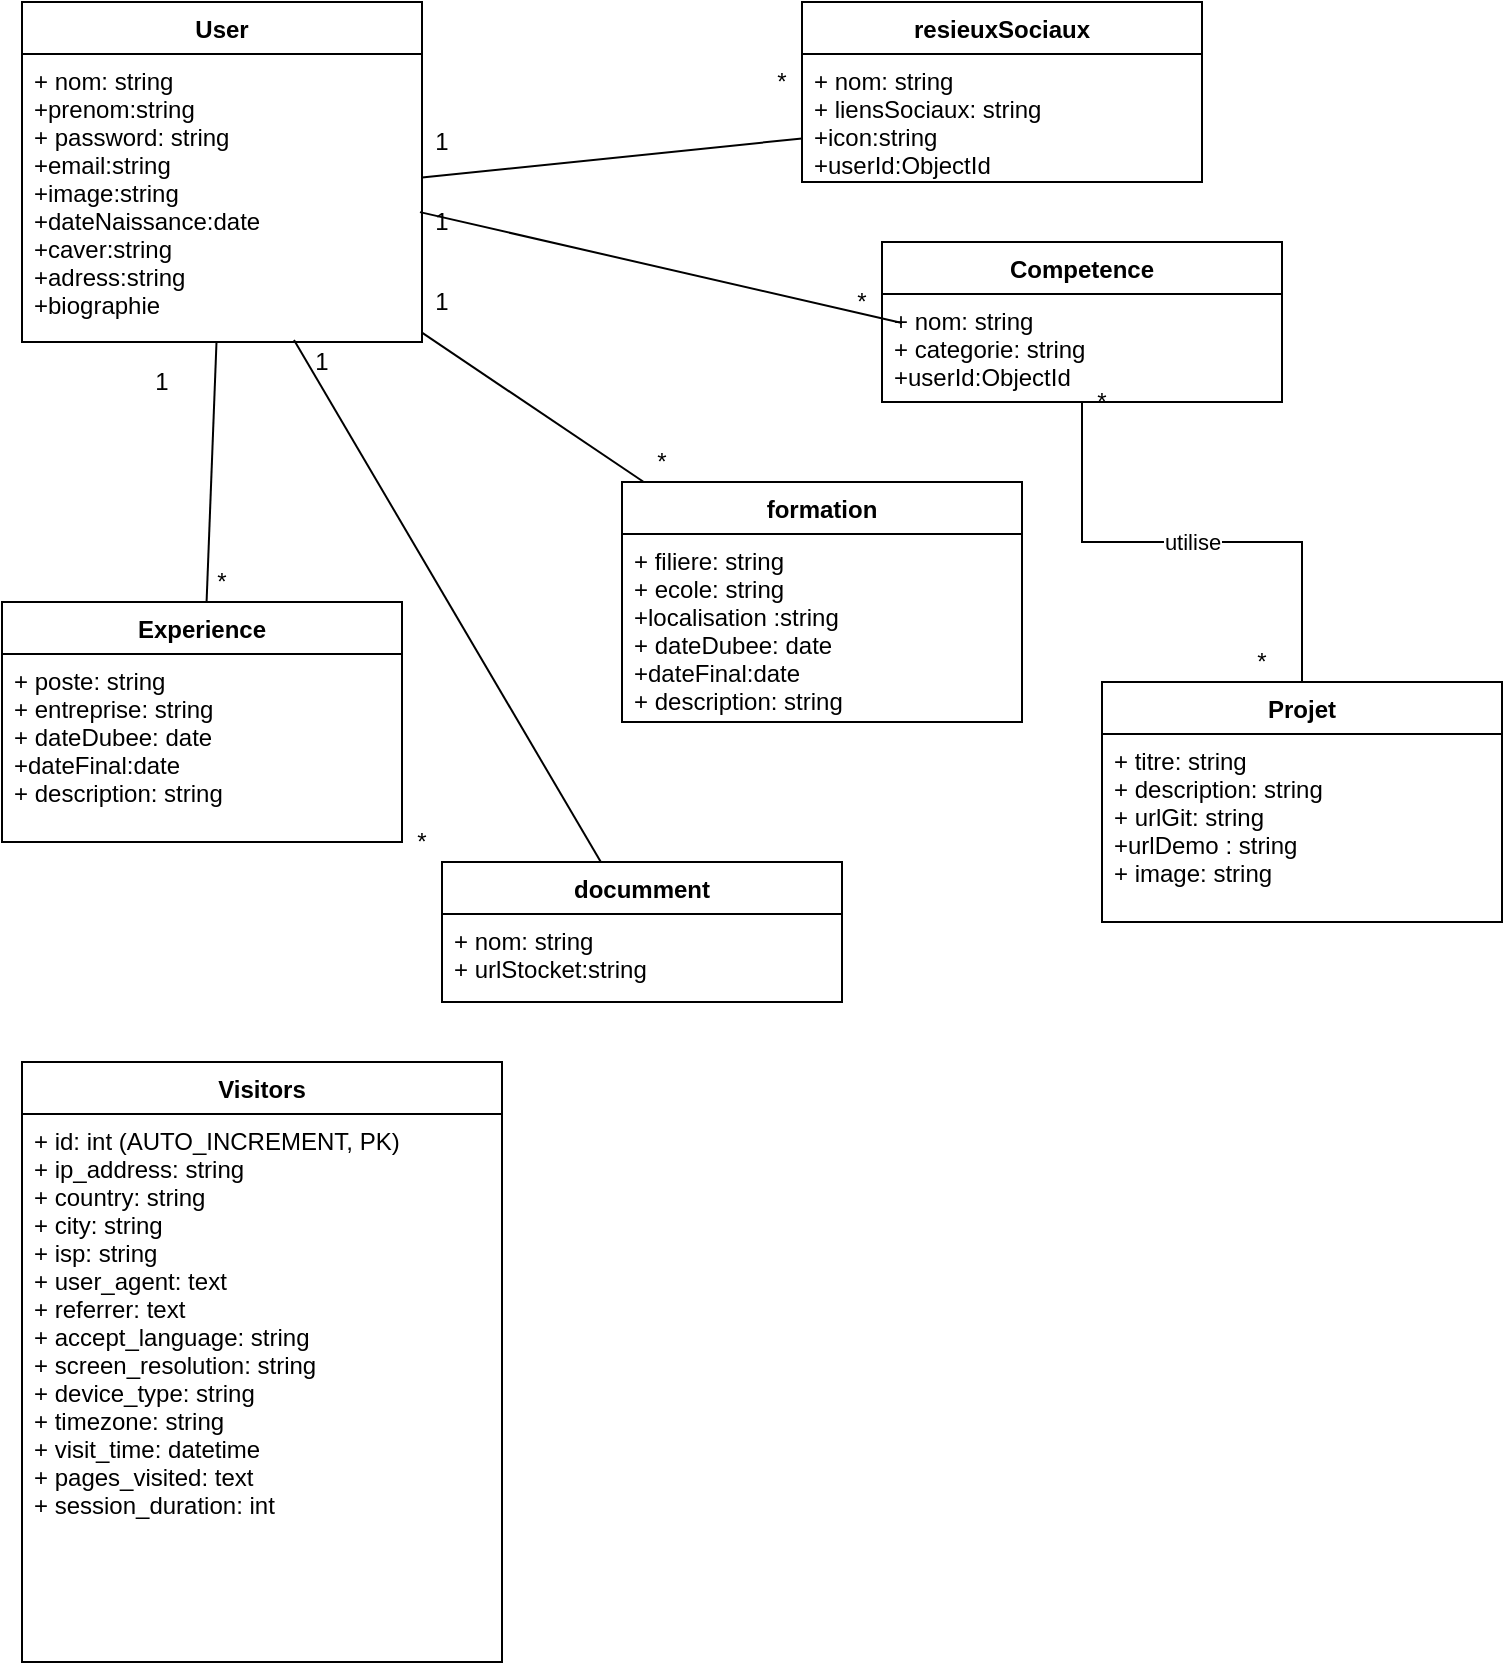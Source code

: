 <mxfile>
    <diagram id="class-diagram" name="Page-1">
        <mxGraphModel dx="762" dy="456" grid="1" gridSize="10" guides="1" tooltips="1" connect="1" arrows="1" fold="1" page="1" pageScale="1" pageWidth="827" pageHeight="1169" math="0" shadow="0">
            <root>
                <mxCell id="0"/>
                <mxCell id="1" parent="0"/>
                <mxCell id="user" value="User" style="swimlane;fontStyle=1;align=center;verticalAlign=top;childLayout=stackLayout;horizontal=1;startSize=26;horizontalStack=0;resizeParent=1;resizeParentMax=0;resizeLast=0;collapsible=1;marginBottom=0;" parent="1" vertex="1">
                    <mxGeometry x="40" y="40" width="200" height="170" as="geometry"/>
                </mxCell>
                <mxCell id="user-attr" value="+ nom: string&#xa;+prenom:string&#xa;+ password: string&#xa;+email:string&#xa;+image:string&#xa;+dateNaissance:date&#xa;+caver:string&#xa;+adress:string&#xa;+biographie&#xa;" style="text;strokeColor=none;fillColor=none;align=left;verticalAlign=top;spacingLeft=4;spacingRight=4;overflow=hidden;rotatable=0;points=[[0,0.5],[1,0.5]];portConstraint=eastwest;" parent="user" vertex="1">
                    <mxGeometry y="26" width="200" height="144" as="geometry"/>
                </mxCell>
                <mxCell id="profil" value="resieuxSociaux" style="swimlane;fontStyle=1;align=center;verticalAlign=top;childLayout=stackLayout;horizontal=1;startSize=26;horizontalStack=0;resizeParent=1;resizeParentMax=0;resizeLast=0;collapsible=1;marginBottom=0;" parent="1" vertex="1">
                    <mxGeometry x="430" y="40" width="200" height="90" as="geometry"/>
                </mxCell>
                <mxCell id="profil-attr" value="+ nom: string&#xa;+ liensSociaux: string&#xa;+icon:string&#xa;+userId:ObjectId" style="text;strokeColor=none;fillColor=none;align=left;verticalAlign=top;spacingLeft=4;spacingRight=4;overflow=hidden;rotatable=0;points=[[0,0.5],[1,0.5]];portConstraint=eastwest;" parent="profil" vertex="1">
                    <mxGeometry y="26" width="200" height="64" as="geometry"/>
                </mxCell>
                <mxCell id="experience" value="Experience" style="swimlane;fontStyle=1;align=center;verticalAlign=top;childLayout=stackLayout;horizontal=1;startSize=26;horizontalStack=0;resizeParent=1;resizeParentMax=0;resizeLast=0;collapsible=1;marginBottom=0;" parent="1" vertex="1">
                    <mxGeometry x="30" y="340" width="200" height="120" as="geometry"/>
                </mxCell>
                <mxCell id="experience-attr" value="+ poste: string&#xa;+ entreprise: string&#xa;+ dateDubee: date&#xa;+dateFinal:date&#xa;+ description: string" style="text;strokeColor=none;fillColor=none;align=left;verticalAlign=top;spacingLeft=4;spacingRight=4;overflow=hidden;rotatable=0;points=[[0,0.5],[1,0.5]];portConstraint=eastwest;" parent="experience" vertex="1">
                    <mxGeometry y="26" width="200" height="94" as="geometry"/>
                </mxCell>
                <mxCell id="competence" value="Competence" style="swimlane;fontStyle=1;align=center;verticalAlign=top;childLayout=stackLayout;horizontal=1;startSize=26;horizontalStack=0;resizeParent=1;resizeParentMax=0;resizeLast=0;collapsible=1;marginBottom=0;" parent="1" vertex="1">
                    <mxGeometry x="470" y="160" width="200" height="80" as="geometry"/>
                </mxCell>
                <mxCell id="competence-attr" value="+ nom: string&#xa;+ categorie: string&#xa;+userId:ObjectId" style="text;strokeColor=none;fillColor=none;align=left;verticalAlign=top;spacingLeft=4;spacingRight=4;overflow=hidden;rotatable=0;points=[[0,0.5],[1,0.5]];portConstraint=eastwest;" parent="competence" vertex="1">
                    <mxGeometry y="26" width="200" height="54" as="geometry"/>
                </mxCell>
                <mxCell id="projet" value="Projet" style="swimlane;fontStyle=1;align=center;verticalAlign=top;childLayout=stackLayout;horizontal=1;startSize=26;horizontalStack=0;resizeParent=1;resizeParentMax=0;resizeLast=0;collapsible=1;marginBottom=0;" parent="1" vertex="1">
                    <mxGeometry x="580" y="380" width="200" height="120" as="geometry"/>
                </mxCell>
                <mxCell id="projet-attr" value="+ titre: string&#xa;+ description: string&#xa;+ urlGit: string&#xa;+urlDemo : string&#xa;+ image: string" style="text;strokeColor=none;fillColor=none;align=left;verticalAlign=top;spacingLeft=4;spacingRight=4;overflow=hidden;rotatable=0;points=[[0,0.5],[1,0.5]];portConstraint=eastwest;" parent="projet" vertex="1">
                    <mxGeometry y="26" width="200" height="94" as="geometry"/>
                </mxCell>
                <mxCell id="association" value="utilise" style="edgeStyle=orthogonalEdgeStyle;rounded=0;orthogonalLoop=1;jettySize=auto;html=1;endArrow=none;endFill=0;" parent="1" source="projet" target="competence" edge="1">
                    <mxGeometry relative="1" as="geometry"/>
                </mxCell>
                <mxCell id="uFsx7MPkEtFnkgfSHWYs-3" style="edgeStyle=none;html=1;endArrow=none;endFill=0;exitX=0.995;exitY=0.549;exitDx=0;exitDy=0;exitPerimeter=0;" parent="1" source="user-attr" edge="1">
                    <mxGeometry relative="1" as="geometry">
                        <mxPoint x="260" y="140" as="sourcePoint"/>
                        <mxPoint x="480" y="200.5" as="targetPoint"/>
                    </mxGeometry>
                </mxCell>
                <mxCell id="uFsx7MPkEtFnkgfSHWYs-1" value="formation" style="swimlane;fontStyle=1;align=center;verticalAlign=top;childLayout=stackLayout;horizontal=1;startSize=26;horizontalStack=0;resizeParent=1;resizeParentMax=0;resizeLast=0;collapsible=1;marginBottom=0;" parent="1" vertex="1">
                    <mxGeometry x="340" y="280" width="200" height="120" as="geometry"/>
                </mxCell>
                <mxCell id="uFsx7MPkEtFnkgfSHWYs-2" value="+ filiere: string&#xa;+ ecole: string&#xa;+localisation :string&#xa;+ dateDubee: date&#xa;+dateFinal:date&#xa;+ description: string" style="text;strokeColor=none;fillColor=none;align=left;verticalAlign=top;spacingLeft=4;spacingRight=4;overflow=hidden;rotatable=0;points=[[0,0.5],[1,0.5]];portConstraint=eastwest;" parent="uFsx7MPkEtFnkgfSHWYs-1" vertex="1">
                    <mxGeometry y="26" width="200" height="94" as="geometry"/>
                </mxCell>
                <mxCell id="uFsx7MPkEtFnkgfSHWYs-4" style="edgeStyle=none;html=1;endArrow=none;endFill=0;" parent="1" source="user-attr" target="profil-attr" edge="1">
                    <mxGeometry relative="1" as="geometry"/>
                </mxCell>
                <mxCell id="uFsx7MPkEtFnkgfSHWYs-5" style="edgeStyle=none;html=1;endArrow=none;endFill=0;" parent="1" source="user-attr" target="experience" edge="1">
                    <mxGeometry relative="1" as="geometry"/>
                </mxCell>
                <mxCell id="uFsx7MPkEtFnkgfSHWYs-7" style="edgeStyle=none;html=1;endArrow=none;endFill=0;" parent="1" source="user-attr" target="uFsx7MPkEtFnkgfSHWYs-1" edge="1">
                    <mxGeometry relative="1" as="geometry"/>
                </mxCell>
                <mxCell id="uFsx7MPkEtFnkgfSHWYs-8" value="documment" style="swimlane;fontStyle=1;align=center;verticalAlign=top;childLayout=stackLayout;horizontal=1;startSize=26;horizontalStack=0;resizeParent=1;resizeParentMax=0;resizeLast=0;collapsible=1;marginBottom=0;" parent="1" vertex="1">
                    <mxGeometry x="250" y="470" width="200" height="70" as="geometry"/>
                </mxCell>
                <mxCell id="uFsx7MPkEtFnkgfSHWYs-9" value="+ nom: string&#xa;+ urlStocket:string" style="text;strokeColor=none;fillColor=none;align=left;verticalAlign=top;spacingLeft=4;spacingRight=4;overflow=hidden;rotatable=0;points=[[0,0.5],[1,0.5]];portConstraint=eastwest;" parent="uFsx7MPkEtFnkgfSHWYs-8" vertex="1">
                    <mxGeometry y="26" width="200" height="44" as="geometry"/>
                </mxCell>
                <mxCell id="uFsx7MPkEtFnkgfSHWYs-10" style="edgeStyle=none;html=1;entryX=0.68;entryY=0.993;entryDx=0;entryDy=0;entryPerimeter=0;endArrow=none;endFill=0;" parent="1" source="uFsx7MPkEtFnkgfSHWYs-8" target="user-attr" edge="1">
                    <mxGeometry relative="1" as="geometry"/>
                </mxCell>
                <mxCell id="card-user-rs1" value="1" style="text;html=1;strokeColor=none;fillColor=none;align=center;verticalAlign=middle;whiteSpace=wrap;rounded=0;" parent="1" vertex="1">
                    <mxGeometry x="240" y="100" width="20" height="20" as="geometry"/>
                </mxCell>
                <mxCell id="card-user-rs2" value="*" style="text;html=1;strokeColor=none;fillColor=none;align=center;verticalAlign=middle;whiteSpace=wrap;rounded=0;" parent="1" vertex="1">
                    <mxGeometry x="410" y="70" width="20" height="20" as="geometry"/>
                </mxCell>
                <mxCell id="card-user-comp1" value="1" style="text;html=1;strokeColor=none;fillColor=none;align=center;verticalAlign=middle;whiteSpace=wrap;rounded=0;" parent="1" vertex="1">
                    <mxGeometry x="240" y="140" width="20" height="20" as="geometry"/>
                </mxCell>
                <mxCell id="card-user-comp2" value="*" style="text;html=1;strokeColor=none;fillColor=none;align=center;verticalAlign=middle;whiteSpace=wrap;rounded=0;" parent="1" vertex="1">
                    <mxGeometry x="450" y="180" width="20" height="20" as="geometry"/>
                </mxCell>
                <mxCell id="card-user-exp1" value="1" style="text;html=1;strokeColor=none;fillColor=none;align=center;verticalAlign=middle;whiteSpace=wrap;rounded=0;" parent="1" vertex="1">
                    <mxGeometry x="100" y="220" width="20" height="20" as="geometry"/>
                </mxCell>
                <mxCell id="card-user-exp2" value="*" style="text;html=1;strokeColor=none;fillColor=none;align=center;verticalAlign=middle;whiteSpace=wrap;rounded=0;" parent="1" vertex="1">
                    <mxGeometry x="130" y="320" width="20" height="20" as="geometry"/>
                </mxCell>
                <mxCell id="card-user-form1" value="1" style="text;html=1;strokeColor=none;fillColor=none;align=center;verticalAlign=middle;whiteSpace=wrap;rounded=0;" parent="1" vertex="1">
                    <mxGeometry x="240" y="180" width="20" height="20" as="geometry"/>
                </mxCell>
                <mxCell id="card-user-form2" value="*" style="text;html=1;strokeColor=none;fillColor=none;align=center;verticalAlign=middle;whiteSpace=wrap;rounded=0;" parent="1" vertex="1">
                    <mxGeometry x="350" y="260" width="20" height="20" as="geometry"/>
                </mxCell>
                <mxCell id="card-user-doc1" value="1" style="text;html=1;strokeColor=none;fillColor=none;align=center;verticalAlign=middle;whiteSpace=wrap;rounded=0;" parent="1" vertex="1">
                    <mxGeometry x="180" y="210" width="20" height="20" as="geometry"/>
                </mxCell>
                <mxCell id="card-user-doc2" value="*" style="text;html=1;strokeColor=none;fillColor=none;align=center;verticalAlign=middle;whiteSpace=wrap;rounded=0;" parent="1" vertex="1">
                    <mxGeometry x="230" y="450" width="20" height="20" as="geometry"/>
                </mxCell>
                <mxCell id="card-proj-comp1" value="*" style="text;html=1;strokeColor=none;fillColor=none;align=center;verticalAlign=middle;whiteSpace=wrap;rounded=0;" parent="1" vertex="1">
                    <mxGeometry x="650" y="360" width="20" height="20" as="geometry"/>
                </mxCell>
                <mxCell id="card-proj-comp2" value="*" style="text;html=1;strokeColor=none;fillColor=none;align=center;verticalAlign=middle;whiteSpace=wrap;rounded=0;" parent="1" vertex="1">
                    <mxGeometry x="570" y="230" width="20" height="20" as="geometry"/>
                </mxCell>
                <mxCell id="visitors" value="Visitors" style="swimlane;fontStyle=1;align=center;verticalAlign=top;childLayout=stackLayout;horizontal=1;startSize=26;horizontalStack=0;resizeParent=1;resizeParentMax=0;resizeLast=0;collapsible=1;marginBottom=0;" parent="1" vertex="1">
                    <mxGeometry x="40" y="570" width="240" height="300" as="geometry"/>
                </mxCell>
                <mxCell id="visitors-attr" value="+ id: int (AUTO_INCREMENT, PK)&#xa;+ ip_address: string&#xa;+ country: string&#xa;+ city: string&#xa;+ isp: string&#xa;+ user_agent: text&#xa;+ referrer: text&#xa;+ accept_language: string&#xa;+ screen_resolution: string&#xa;+ device_type: string&#xa;+ timezone: string&#xa;+ visit_time: datetime&#xa;+ pages_visited: text&#xa;+ session_duration: int" style="text;strokeColor=none;fillColor=none;align=left;verticalAlign=top;spacingLeft=4;spacingRight=4;overflow=hidden;rotatable=0;points=[[0,0.5],[1,0.5]];portConstraint=eastwest;" parent="visitors" vertex="1">
                    <mxGeometry y="26" width="240" height="274" as="geometry"/>
                </mxCell>
            </root>
        </mxGraphModel>
    </diagram>
</mxfile>